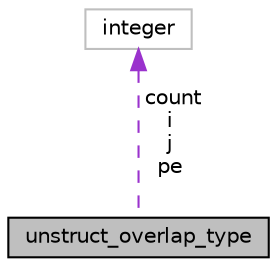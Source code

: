 digraph "unstruct_overlap_type"
{
 // INTERACTIVE_SVG=YES
 // LATEX_PDF_SIZE
  edge [fontname="Helvetica",fontsize="10",labelfontname="Helvetica",labelfontsize="10"];
  node [fontname="Helvetica",fontsize="10",shape=record];
  Node1 [label="unstruct_overlap_type",height=0.2,width=0.4,color="black", fillcolor="grey75", style="filled", fontcolor="black",tooltip="Private type."];
  Node2 -> Node1 [dir="back",color="darkorchid3",fontsize="10",style="dashed",label=" count\ni\nj\npe" ,fontname="Helvetica"];
  Node2 [label="integer",height=0.2,width=0.4,color="grey75", fillcolor="white", style="filled",tooltip=" "];
}
